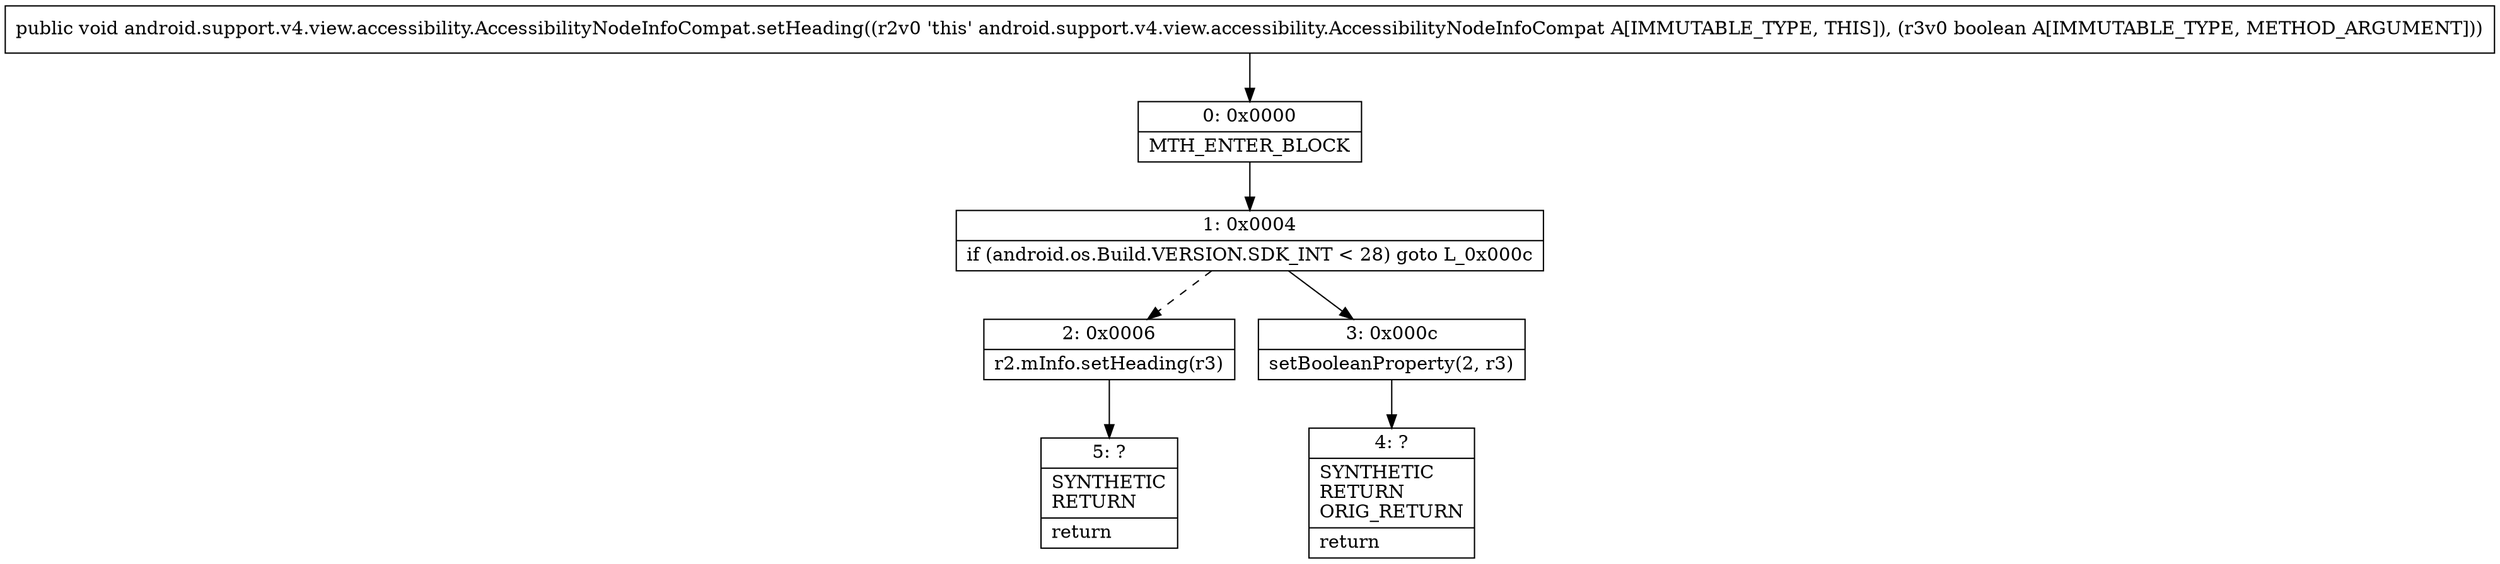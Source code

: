 digraph "CFG forandroid.support.v4.view.accessibility.AccessibilityNodeInfoCompat.setHeading(Z)V" {
Node_0 [shape=record,label="{0\:\ 0x0000|MTH_ENTER_BLOCK\l}"];
Node_1 [shape=record,label="{1\:\ 0x0004|if (android.os.Build.VERSION.SDK_INT \< 28) goto L_0x000c\l}"];
Node_2 [shape=record,label="{2\:\ 0x0006|r2.mInfo.setHeading(r3)\l}"];
Node_3 [shape=record,label="{3\:\ 0x000c|setBooleanProperty(2, r3)\l}"];
Node_4 [shape=record,label="{4\:\ ?|SYNTHETIC\lRETURN\lORIG_RETURN\l|return\l}"];
Node_5 [shape=record,label="{5\:\ ?|SYNTHETIC\lRETURN\l|return\l}"];
MethodNode[shape=record,label="{public void android.support.v4.view.accessibility.AccessibilityNodeInfoCompat.setHeading((r2v0 'this' android.support.v4.view.accessibility.AccessibilityNodeInfoCompat A[IMMUTABLE_TYPE, THIS]), (r3v0 boolean A[IMMUTABLE_TYPE, METHOD_ARGUMENT])) }"];
MethodNode -> Node_0;
Node_0 -> Node_1;
Node_1 -> Node_2[style=dashed];
Node_1 -> Node_3;
Node_2 -> Node_5;
Node_3 -> Node_4;
}

